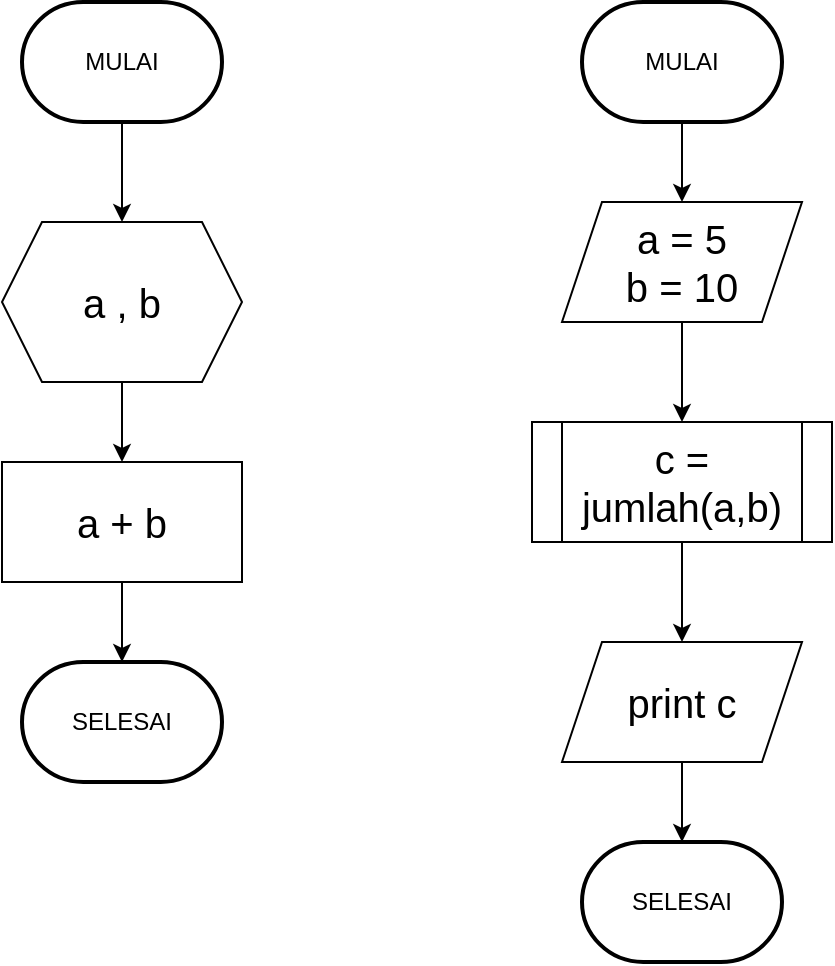 <mxfile version="20.4.0" type="device"><diagram id="GRchxNpXOY5OkA003Stz" name="Page-1"><mxGraphModel dx="868" dy="492" grid="1" gridSize="10" guides="1" tooltips="1" connect="1" arrows="1" fold="1" page="1" pageScale="1" pageWidth="850" pageHeight="1100" math="0" shadow="0"><root><mxCell id="0"/><mxCell id="1" parent="0"/><mxCell id="jWAwppxYN6oX4i8bXgZs-7" style="edgeStyle=orthogonalEdgeStyle;rounded=0;orthogonalLoop=1;jettySize=auto;html=1;exitX=0.5;exitY=1;exitDx=0;exitDy=0;exitPerimeter=0;entryX=0.5;entryY=0;entryDx=0;entryDy=0;fontSize=20;" edge="1" parent="1" source="jWAwppxYN6oX4i8bXgZs-1" target="jWAwppxYN6oX4i8bXgZs-5"><mxGeometry relative="1" as="geometry"/></mxCell><mxCell id="jWAwppxYN6oX4i8bXgZs-1" value="MULAI" style="strokeWidth=2;html=1;shape=mxgraph.flowchart.terminator;whiteSpace=wrap;" vertex="1" parent="1"><mxGeometry x="160" y="40" width="100" height="60" as="geometry"/></mxCell><mxCell id="jWAwppxYN6oX4i8bXgZs-9" style="edgeStyle=orthogonalEdgeStyle;rounded=0;orthogonalLoop=1;jettySize=auto;html=1;exitX=0.5;exitY=1;exitDx=0;exitDy=0;entryX=0.5;entryY=0;entryDx=0;entryDy=0;entryPerimeter=0;fontSize=20;" edge="1" parent="1" source="jWAwppxYN6oX4i8bXgZs-3" target="jWAwppxYN6oX4i8bXgZs-6"><mxGeometry relative="1" as="geometry"/></mxCell><mxCell id="jWAwppxYN6oX4i8bXgZs-3" value="a + b" style="rounded=0;whiteSpace=wrap;html=1;fontSize=20;" vertex="1" parent="1"><mxGeometry x="150" y="270" width="120" height="60" as="geometry"/></mxCell><mxCell id="jWAwppxYN6oX4i8bXgZs-8" style="edgeStyle=orthogonalEdgeStyle;rounded=0;orthogonalLoop=1;jettySize=auto;html=1;exitX=0.5;exitY=1;exitDx=0;exitDy=0;entryX=0.5;entryY=0;entryDx=0;entryDy=0;fontSize=20;" edge="1" parent="1" source="jWAwppxYN6oX4i8bXgZs-5" target="jWAwppxYN6oX4i8bXgZs-3"><mxGeometry relative="1" as="geometry"/></mxCell><mxCell id="jWAwppxYN6oX4i8bXgZs-5" value="a , b" style="shape=hexagon;perimeter=hexagonPerimeter2;whiteSpace=wrap;html=1;fixedSize=1;fontSize=20;" vertex="1" parent="1"><mxGeometry x="150" y="150" width="120" height="80" as="geometry"/></mxCell><mxCell id="jWAwppxYN6oX4i8bXgZs-6" value="SELESAI" style="strokeWidth=2;html=1;shape=mxgraph.flowchart.terminator;whiteSpace=wrap;" vertex="1" parent="1"><mxGeometry x="160" y="370" width="100" height="60" as="geometry"/></mxCell><mxCell id="jWAwppxYN6oX4i8bXgZs-15" style="edgeStyle=orthogonalEdgeStyle;rounded=0;orthogonalLoop=1;jettySize=auto;html=1;exitX=0.5;exitY=1;exitDx=0;exitDy=0;exitPerimeter=0;fontSize=20;" edge="1" parent="1" source="jWAwppxYN6oX4i8bXgZs-10" target="jWAwppxYN6oX4i8bXgZs-11"><mxGeometry relative="1" as="geometry"/></mxCell><mxCell id="jWAwppxYN6oX4i8bXgZs-10" value="MULAI" style="strokeWidth=2;html=1;shape=mxgraph.flowchart.terminator;whiteSpace=wrap;" vertex="1" parent="1"><mxGeometry x="440" y="40" width="100" height="60" as="geometry"/></mxCell><mxCell id="jWAwppxYN6oX4i8bXgZs-16" style="edgeStyle=orthogonalEdgeStyle;rounded=0;orthogonalLoop=1;jettySize=auto;html=1;exitX=0.5;exitY=1;exitDx=0;exitDy=0;entryX=0.5;entryY=0;entryDx=0;entryDy=0;fontSize=20;" edge="1" parent="1" source="jWAwppxYN6oX4i8bXgZs-11" target="jWAwppxYN6oX4i8bXgZs-12"><mxGeometry relative="1" as="geometry"/></mxCell><mxCell id="jWAwppxYN6oX4i8bXgZs-11" value="a = 5&lt;br&gt;b = 10" style="shape=parallelogram;perimeter=parallelogramPerimeter;whiteSpace=wrap;html=1;fixedSize=1;fontSize=20;" vertex="1" parent="1"><mxGeometry x="430" y="140" width="120" height="60" as="geometry"/></mxCell><mxCell id="jWAwppxYN6oX4i8bXgZs-17" style="edgeStyle=orthogonalEdgeStyle;rounded=0;orthogonalLoop=1;jettySize=auto;html=1;exitX=0.5;exitY=1;exitDx=0;exitDy=0;fontSize=20;" edge="1" parent="1" source="jWAwppxYN6oX4i8bXgZs-12" target="jWAwppxYN6oX4i8bXgZs-13"><mxGeometry relative="1" as="geometry"/></mxCell><mxCell id="jWAwppxYN6oX4i8bXgZs-12" value="c = jumlah(a,b)" style="shape=process;whiteSpace=wrap;html=1;backgroundOutline=1;fontSize=20;" vertex="1" parent="1"><mxGeometry x="415" y="250" width="150" height="60" as="geometry"/></mxCell><mxCell id="jWAwppxYN6oX4i8bXgZs-18" style="edgeStyle=orthogonalEdgeStyle;rounded=0;orthogonalLoop=1;jettySize=auto;html=1;exitX=0.5;exitY=1;exitDx=0;exitDy=0;entryX=0.5;entryY=0;entryDx=0;entryDy=0;entryPerimeter=0;fontSize=20;" edge="1" parent="1" source="jWAwppxYN6oX4i8bXgZs-13" target="jWAwppxYN6oX4i8bXgZs-14"><mxGeometry relative="1" as="geometry"/></mxCell><mxCell id="jWAwppxYN6oX4i8bXgZs-13" value="print c" style="shape=parallelogram;perimeter=parallelogramPerimeter;whiteSpace=wrap;html=1;fixedSize=1;fontSize=20;" vertex="1" parent="1"><mxGeometry x="430" y="360" width="120" height="60" as="geometry"/></mxCell><mxCell id="jWAwppxYN6oX4i8bXgZs-14" value="SELESAI" style="strokeWidth=2;html=1;shape=mxgraph.flowchart.terminator;whiteSpace=wrap;" vertex="1" parent="1"><mxGeometry x="440" y="460" width="100" height="60" as="geometry"/></mxCell></root></mxGraphModel></diagram></mxfile>